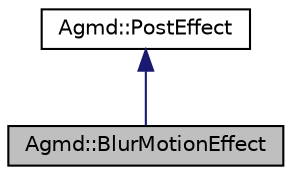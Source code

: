digraph "Agmd::BlurMotionEffect"
{
  edge [fontname="Helvetica",fontsize="10",labelfontname="Helvetica",labelfontsize="10"];
  node [fontname="Helvetica",fontsize="10",shape=record];
  Node1 [label="Agmd::BlurMotionEffect",height=0.2,width=0.4,color="black", fillcolor="grey75", style="filled" fontcolor="black"];
  Node2 -> Node1 [dir="back",color="midnightblue",fontsize="10",style="solid"];
  Node2 [label="Agmd::PostEffect",height=0.2,width=0.4,color="black", fillcolor="white", style="filled",URL="$class_agmd_1_1_post_effect.html"];
}
